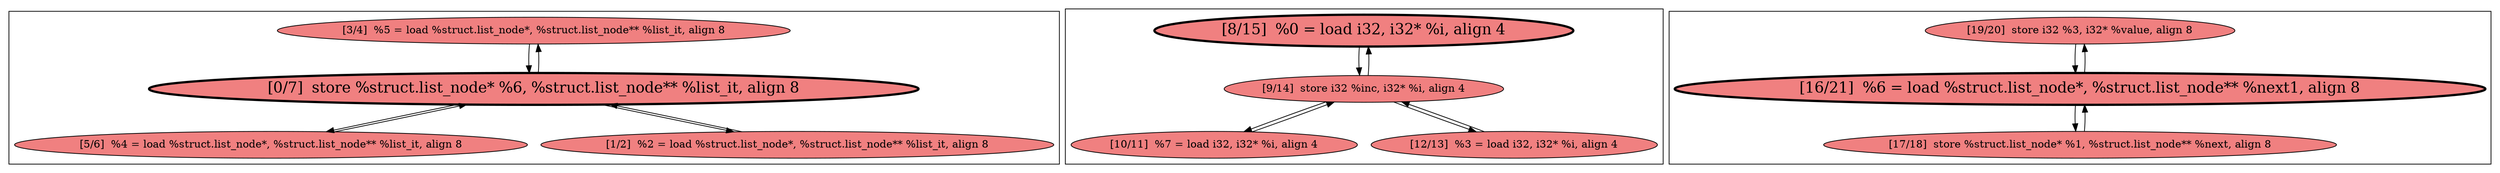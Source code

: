 
digraph G {



node452->node453 [ ]
node451->node453 [ ]
node454->node453 [ ]
node460->node461 [ ]
node453->node454 [ ]
node459->node461 [ ]
node453->node451 [ ]
node461->node459 [ ]
node453->node452 [ ]
node461->node458 [ ]
node458->node461 [ ]
node455->node456 [ ]
node461->node460 [ ]
node457->node456 [ ]
node456->node455 [ ]
node456->node457 [ ]


subgraph cluster2 {


node461 [fillcolor=lightcoral,label="[9/14]  store i32 %inc, i32* %i, align 4",shape=ellipse,style=filled ]
node460 [penwidth=3.0,fontsize=20,fillcolor=lightcoral,label="[8/15]  %0 = load i32, i32* %i, align 4",shape=ellipse,style=filled ]
node458 [fillcolor=lightcoral,label="[12/13]  %3 = load i32, i32* %i, align 4",shape=ellipse,style=filled ]
node459 [fillcolor=lightcoral,label="[10/11]  %7 = load i32, i32* %i, align 4",shape=ellipse,style=filled ]



}

subgraph cluster0 {


node454 [fillcolor=lightcoral,label="[1/2]  %2 = load %struct.list_node*, %struct.list_node** %list_it, align 8",shape=ellipse,style=filled ]
node453 [penwidth=3.0,fontsize=20,fillcolor=lightcoral,label="[0/7]  store %struct.list_node* %6, %struct.list_node** %list_it, align 8",shape=ellipse,style=filled ]
node451 [fillcolor=lightcoral,label="[5/6]  %4 = load %struct.list_node*, %struct.list_node** %list_it, align 8",shape=ellipse,style=filled ]
node452 [fillcolor=lightcoral,label="[3/4]  %5 = load %struct.list_node*, %struct.list_node** %list_it, align 8",shape=ellipse,style=filled ]



}

subgraph cluster1 {


node457 [fillcolor=lightcoral,label="[17/18]  store %struct.list_node* %1, %struct.list_node** %next, align 8",shape=ellipse,style=filled ]
node455 [fillcolor=lightcoral,label="[19/20]  store i32 %3, i32* %value, align 8",shape=ellipse,style=filled ]
node456 [penwidth=3.0,fontsize=20,fillcolor=lightcoral,label="[16/21]  %6 = load %struct.list_node*, %struct.list_node** %next1, align 8",shape=ellipse,style=filled ]



}

}
